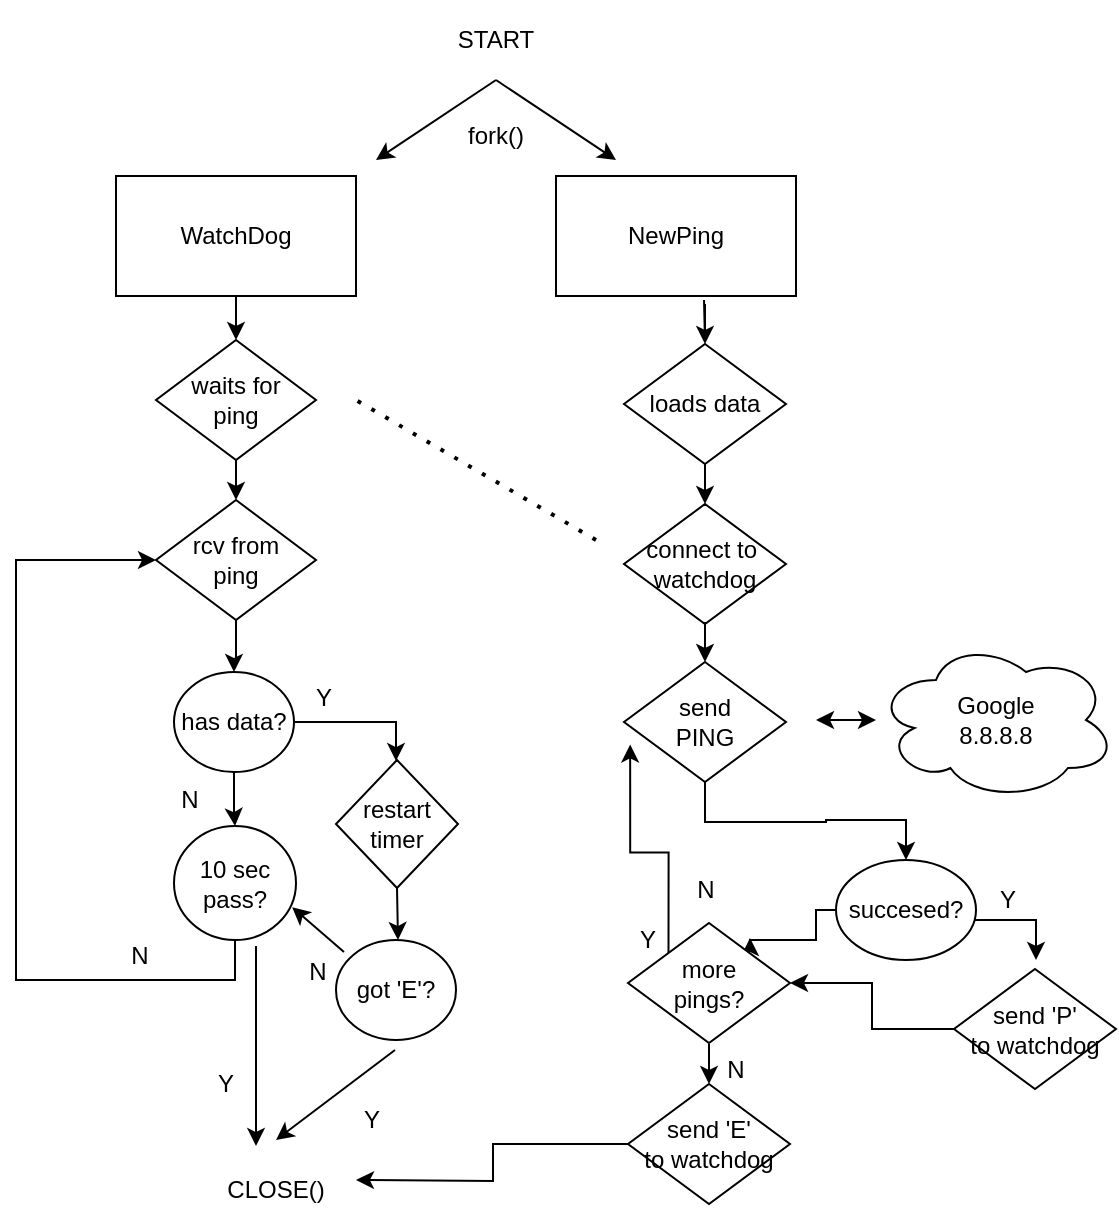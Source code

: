 <mxfile version="20.7.4" type="github">
  <diagram id="r1TOZuMJ2elaW1eEy5cO" name="‫עמוד-1‬">
    <mxGraphModel dx="1376" dy="611" grid="1" gridSize="10" guides="1" tooltips="1" connect="1" arrows="1" fold="1" page="1" pageScale="1" pageWidth="827" pageHeight="1169" math="0" shadow="0">
      <root>
        <mxCell id="0" />
        <mxCell id="1" parent="0" />
        <mxCell id="mOELGzYcHz65ofS83LtN-1" value="START" style="text;html=1;strokeColor=none;fillColor=none;align=center;verticalAlign=middle;whiteSpace=wrap;rounded=0;" vertex="1" parent="1">
          <mxGeometry x="400" y="10" width="60" height="40" as="geometry" />
        </mxCell>
        <mxCell id="mOELGzYcHz65ofS83LtN-2" value="" style="endArrow=classic;html=1;rounded=0;exitX=0.5;exitY=1;exitDx=0;exitDy=0;" edge="1" parent="1" source="mOELGzYcHz65ofS83LtN-1">
          <mxGeometry width="50" height="50" relative="1" as="geometry">
            <mxPoint x="390" y="270" as="sourcePoint" />
            <mxPoint x="370" y="90" as="targetPoint" />
          </mxGeometry>
        </mxCell>
        <mxCell id="mOELGzYcHz65ofS83LtN-3" value="" style="endArrow=classic;html=1;rounded=0;" edge="1" parent="1">
          <mxGeometry width="50" height="50" relative="1" as="geometry">
            <mxPoint x="430" y="50" as="sourcePoint" />
            <mxPoint x="490" y="90" as="targetPoint" />
          </mxGeometry>
        </mxCell>
        <mxCell id="mOELGzYcHz65ofS83LtN-4" value="fork()" style="text;html=1;strokeColor=none;fillColor=none;align=center;verticalAlign=middle;whiteSpace=wrap;rounded=0;" vertex="1" parent="1">
          <mxGeometry x="400" y="58" width="60" height="40" as="geometry" />
        </mxCell>
        <mxCell id="mOELGzYcHz65ofS83LtN-7" style="edgeStyle=orthogonalEdgeStyle;rounded=0;orthogonalLoop=1;jettySize=auto;html=1;exitX=0.5;exitY=1;exitDx=0;exitDy=0;" edge="1" parent="1" source="mOELGzYcHz65ofS83LtN-6" target="mOELGzYcHz65ofS83LtN-8">
          <mxGeometry relative="1" as="geometry">
            <mxPoint x="300" y="190" as="targetPoint" />
          </mxGeometry>
        </mxCell>
        <mxCell id="mOELGzYcHz65ofS83LtN-6" value="WatchDog" style="rounded=0;whiteSpace=wrap;html=1;" vertex="1" parent="1">
          <mxGeometry x="240" y="98" width="120" height="60" as="geometry" />
        </mxCell>
        <mxCell id="mOELGzYcHz65ofS83LtN-10" style="edgeStyle=orthogonalEdgeStyle;rounded=0;orthogonalLoop=1;jettySize=auto;html=1;exitX=0.5;exitY=1;exitDx=0;exitDy=0;entryX=0.5;entryY=0;entryDx=0;entryDy=0;" edge="1" parent="1" source="mOELGzYcHz65ofS83LtN-8" target="mOELGzYcHz65ofS83LtN-9">
          <mxGeometry relative="1" as="geometry" />
        </mxCell>
        <mxCell id="mOELGzYcHz65ofS83LtN-8" value="waits for&lt;br&gt;ping" style="rhombus;whiteSpace=wrap;html=1;" vertex="1" parent="1">
          <mxGeometry x="260" y="180" width="80" height="60" as="geometry" />
        </mxCell>
        <mxCell id="mOELGzYcHz65ofS83LtN-14" value="" style="edgeStyle=orthogonalEdgeStyle;rounded=0;orthogonalLoop=1;jettySize=auto;html=1;" edge="1" parent="1" source="mOELGzYcHz65ofS83LtN-9" target="mOELGzYcHz65ofS83LtN-13">
          <mxGeometry relative="1" as="geometry" />
        </mxCell>
        <mxCell id="mOELGzYcHz65ofS83LtN-9" value="rcv from&lt;br&gt;ping" style="rhombus;whiteSpace=wrap;html=1;" vertex="1" parent="1">
          <mxGeometry x="260" y="260" width="80" height="60" as="geometry" />
        </mxCell>
        <mxCell id="mOELGzYcHz65ofS83LtN-16" value="" style="edgeStyle=orthogonalEdgeStyle;rounded=0;orthogonalLoop=1;jettySize=auto;html=1;" edge="1" parent="1" source="mOELGzYcHz65ofS83LtN-13" target="mOELGzYcHz65ofS83LtN-15">
          <mxGeometry relative="1" as="geometry" />
        </mxCell>
        <mxCell id="mOELGzYcHz65ofS83LtN-18" style="edgeStyle=orthogonalEdgeStyle;rounded=0;orthogonalLoop=1;jettySize=auto;html=1;exitX=1;exitY=0.5;exitDx=0;exitDy=0;" edge="1" parent="1" source="mOELGzYcHz65ofS83LtN-13" target="mOELGzYcHz65ofS83LtN-19">
          <mxGeometry relative="1" as="geometry">
            <mxPoint x="380" y="400" as="targetPoint" />
            <Array as="points">
              <mxPoint x="380" y="371" />
            </Array>
          </mxGeometry>
        </mxCell>
        <mxCell id="mOELGzYcHz65ofS83LtN-13" value="has data?" style="ellipse;whiteSpace=wrap;html=1;" vertex="1" parent="1">
          <mxGeometry x="269" y="346" width="60" height="50" as="geometry" />
        </mxCell>
        <mxCell id="mOELGzYcHz65ofS83LtN-17" style="edgeStyle=orthogonalEdgeStyle;rounded=0;orthogonalLoop=1;jettySize=auto;html=1;exitX=0.5;exitY=1;exitDx=0;exitDy=0;entryX=0;entryY=0.5;entryDx=0;entryDy=0;" edge="1" parent="1" source="mOELGzYcHz65ofS83LtN-15" target="mOELGzYcHz65ofS83LtN-9">
          <mxGeometry relative="1" as="geometry">
            <Array as="points">
              <mxPoint x="300" y="500" />
              <mxPoint x="190" y="500" />
              <mxPoint x="190" y="290" />
            </Array>
          </mxGeometry>
        </mxCell>
        <mxCell id="mOELGzYcHz65ofS83LtN-15" value="10 sec&lt;br&gt;pass?" style="ellipse;whiteSpace=wrap;html=1;" vertex="1" parent="1">
          <mxGeometry x="269" y="423" width="61" height="57" as="geometry" />
        </mxCell>
        <mxCell id="mOELGzYcHz65ofS83LtN-20" style="edgeStyle=orthogonalEdgeStyle;rounded=0;orthogonalLoop=1;jettySize=auto;html=1;exitX=0.5;exitY=1;exitDx=0;exitDy=0;" edge="1" parent="1" source="mOELGzYcHz65ofS83LtN-19">
          <mxGeometry relative="1" as="geometry">
            <mxPoint x="381" y="480" as="targetPoint" />
          </mxGeometry>
        </mxCell>
        <mxCell id="mOELGzYcHz65ofS83LtN-19" value="restart&lt;br&gt;timer" style="rhombus;whiteSpace=wrap;html=1;" vertex="1" parent="1">
          <mxGeometry x="350" y="390" width="61" height="64" as="geometry" />
        </mxCell>
        <mxCell id="mOELGzYcHz65ofS83LtN-21" value="got &#39;E&#39;?" style="ellipse;whiteSpace=wrap;html=1;" vertex="1" parent="1">
          <mxGeometry x="350" y="480" width="60" height="50" as="geometry" />
        </mxCell>
        <mxCell id="mOELGzYcHz65ofS83LtN-22" value="" style="endArrow=classic;html=1;rounded=0;entryX=1;entryY=1;entryDx=0;entryDy=0;" edge="1" parent="1">
          <mxGeometry width="50" height="50" relative="1" as="geometry">
            <mxPoint x="354" y="486" as="sourcePoint" />
            <mxPoint x="328.079" y="463.641" as="targetPoint" />
          </mxGeometry>
        </mxCell>
        <mxCell id="mOELGzYcHz65ofS83LtN-23" value="" style="endArrow=classic;html=1;rounded=0;" edge="1" parent="1">
          <mxGeometry width="50" height="50" relative="1" as="geometry">
            <mxPoint x="310" y="483" as="sourcePoint" />
            <mxPoint x="310" y="583" as="targetPoint" />
          </mxGeometry>
        </mxCell>
        <mxCell id="mOELGzYcHz65ofS83LtN-24" value="" style="endArrow=classic;html=1;rounded=0;" edge="1" parent="1">
          <mxGeometry x="0.74" y="50" width="50" height="50" relative="1" as="geometry">
            <mxPoint x="379.5" y="535" as="sourcePoint" />
            <mxPoint x="320" y="580" as="targetPoint" />
            <mxPoint as="offset" />
          </mxGeometry>
        </mxCell>
        <mxCell id="mOELGzYcHz65ofS83LtN-25" value="CLOSE()" style="text;html=1;strokeColor=none;fillColor=none;align=center;verticalAlign=middle;whiteSpace=wrap;rounded=0;" vertex="1" parent="1">
          <mxGeometry x="290" y="590" width="60" height="30" as="geometry" />
        </mxCell>
        <mxCell id="mOELGzYcHz65ofS83LtN-26" value="Y" style="text;html=1;strokeColor=none;fillColor=none;align=center;verticalAlign=middle;whiteSpace=wrap;rounded=0;" vertex="1" parent="1">
          <mxGeometry x="338" y="554.5" width="60" height="30" as="geometry" />
        </mxCell>
        <mxCell id="mOELGzYcHz65ofS83LtN-28" value="Y" style="text;html=1;strokeColor=none;fillColor=none;align=center;verticalAlign=middle;whiteSpace=wrap;rounded=0;" vertex="1" parent="1">
          <mxGeometry x="265" y="536.5" width="60" height="30" as="geometry" />
        </mxCell>
        <mxCell id="mOELGzYcHz65ofS83LtN-29" value="N" style="text;html=1;strokeColor=none;fillColor=none;align=center;verticalAlign=middle;whiteSpace=wrap;rounded=0;" vertex="1" parent="1">
          <mxGeometry x="222" y="472.5" width="60" height="30" as="geometry" />
        </mxCell>
        <mxCell id="mOELGzYcHz65ofS83LtN-30" value="N" style="text;html=1;strokeColor=none;fillColor=none;align=center;verticalAlign=middle;whiteSpace=wrap;rounded=0;" vertex="1" parent="1">
          <mxGeometry x="311" y="480.5" width="60" height="30" as="geometry" />
        </mxCell>
        <mxCell id="mOELGzYcHz65ofS83LtN-32" value="N" style="text;html=1;strokeColor=none;fillColor=none;align=center;verticalAlign=middle;whiteSpace=wrap;rounded=0;" vertex="1" parent="1">
          <mxGeometry x="247" y="394.5" width="60" height="30" as="geometry" />
        </mxCell>
        <mxCell id="mOELGzYcHz65ofS83LtN-33" value="Y" style="text;html=1;strokeColor=none;fillColor=none;align=center;verticalAlign=middle;whiteSpace=wrap;rounded=0;" vertex="1" parent="1">
          <mxGeometry x="314" y="343.5" width="60" height="30" as="geometry" />
        </mxCell>
        <mxCell id="mOELGzYcHz65ofS83LtN-34" value="NewPing" style="rounded=0;whiteSpace=wrap;html=1;" vertex="1" parent="1">
          <mxGeometry x="460" y="98" width="120" height="60" as="geometry" />
        </mxCell>
        <mxCell id="mOELGzYcHz65ofS83LtN-38" style="edgeStyle=orthogonalEdgeStyle;rounded=0;orthogonalLoop=1;jettySize=auto;html=1;exitX=0.5;exitY=1;exitDx=0;exitDy=0;" edge="1" parent="1" target="mOELGzYcHz65ofS83LtN-40">
          <mxGeometry relative="1" as="geometry">
            <mxPoint x="534" y="192" as="targetPoint" />
            <mxPoint x="534" y="160" as="sourcePoint" />
          </mxGeometry>
        </mxCell>
        <mxCell id="mOELGzYcHz65ofS83LtN-39" style="edgeStyle=orthogonalEdgeStyle;rounded=0;orthogonalLoop=1;jettySize=auto;html=1;exitX=0.5;exitY=1;exitDx=0;exitDy=0;entryX=0.5;entryY=0;entryDx=0;entryDy=0;" edge="1" parent="1" source="mOELGzYcHz65ofS83LtN-40" target="mOELGzYcHz65ofS83LtN-41">
          <mxGeometry relative="1" as="geometry" />
        </mxCell>
        <mxCell id="mOELGzYcHz65ofS83LtN-40" value="loads data" style="rhombus;whiteSpace=wrap;html=1;" vertex="1" parent="1">
          <mxGeometry x="494" y="182" width="81" height="60" as="geometry" />
        </mxCell>
        <mxCell id="mOELGzYcHz65ofS83LtN-41" value="connect to&amp;nbsp;&lt;br&gt;watchdog" style="rhombus;whiteSpace=wrap;html=1;" vertex="1" parent="1">
          <mxGeometry x="494" y="262" width="81" height="60" as="geometry" />
        </mxCell>
        <mxCell id="mOELGzYcHz65ofS83LtN-43" value="" style="endArrow=none;dashed=1;html=1;dashPattern=1 3;strokeWidth=2;rounded=0;" edge="1" parent="1">
          <mxGeometry width="50" height="50" relative="1" as="geometry">
            <mxPoint x="480" y="280" as="sourcePoint" />
            <mxPoint x="360" y="210" as="targetPoint" />
          </mxGeometry>
        </mxCell>
        <mxCell id="mOELGzYcHz65ofS83LtN-44" style="edgeStyle=orthogonalEdgeStyle;rounded=0;orthogonalLoop=1;jettySize=auto;html=1;exitX=0.5;exitY=1;exitDx=0;exitDy=0;entryX=0.5;entryY=0;entryDx=0;entryDy=0;" edge="1" parent="1" target="mOELGzYcHz65ofS83LtN-45">
          <mxGeometry relative="1" as="geometry">
            <mxPoint x="534.5" y="321" as="sourcePoint" />
          </mxGeometry>
        </mxCell>
        <mxCell id="mOELGzYcHz65ofS83LtN-48" style="edgeStyle=orthogonalEdgeStyle;rounded=0;orthogonalLoop=1;jettySize=auto;html=1;exitX=0.5;exitY=1;exitDx=0;exitDy=0;" edge="1" parent="1" source="mOELGzYcHz65ofS83LtN-45" target="mOELGzYcHz65ofS83LtN-49">
          <mxGeometry relative="1" as="geometry">
            <mxPoint x="610" y="440" as="targetPoint" />
          </mxGeometry>
        </mxCell>
        <mxCell id="mOELGzYcHz65ofS83LtN-45" value="send&lt;br&gt;PING" style="rhombus;whiteSpace=wrap;html=1;" vertex="1" parent="1">
          <mxGeometry x="494" y="341" width="81" height="60" as="geometry" />
        </mxCell>
        <mxCell id="mOELGzYcHz65ofS83LtN-46" value="" style="endArrow=classic;startArrow=classic;html=1;rounded=0;" edge="1" parent="1">
          <mxGeometry width="50" height="50" relative="1" as="geometry">
            <mxPoint x="590" y="370" as="sourcePoint" />
            <mxPoint x="620" y="370" as="targetPoint" />
          </mxGeometry>
        </mxCell>
        <mxCell id="mOELGzYcHz65ofS83LtN-47" value="Google&lt;br&gt;8.8.8.8" style="ellipse;shape=cloud;whiteSpace=wrap;html=1;" vertex="1" parent="1">
          <mxGeometry x="620" y="330" width="120" height="80" as="geometry" />
        </mxCell>
        <mxCell id="mOELGzYcHz65ofS83LtN-51" style="edgeStyle=orthogonalEdgeStyle;rounded=0;orthogonalLoop=1;jettySize=auto;html=1;exitX=1;exitY=1;exitDx=0;exitDy=0;" edge="1" parent="1" source="mOELGzYcHz65ofS83LtN-49">
          <mxGeometry relative="1" as="geometry">
            <mxPoint x="700" y="490" as="targetPoint" />
            <Array as="points">
              <mxPoint x="660" y="470" />
              <mxPoint x="700" y="470" />
            </Array>
          </mxGeometry>
        </mxCell>
        <mxCell id="mOELGzYcHz65ofS83LtN-53" style="edgeStyle=orthogonalEdgeStyle;rounded=0;orthogonalLoop=1;jettySize=auto;html=1;exitX=0;exitY=0.5;exitDx=0;exitDy=0;entryX=0.753;entryY=0.125;entryDx=0;entryDy=0;entryPerimeter=0;" edge="1" parent="1" source="mOELGzYcHz65ofS83LtN-49" target="mOELGzYcHz65ofS83LtN-54">
          <mxGeometry relative="1" as="geometry">
            <mxPoint x="540" y="465" as="targetPoint" />
            <Array as="points">
              <mxPoint x="590" y="465" />
              <mxPoint x="590" y="480" />
            </Array>
          </mxGeometry>
        </mxCell>
        <mxCell id="mOELGzYcHz65ofS83LtN-49" value="succesed?" style="ellipse;whiteSpace=wrap;html=1;" vertex="1" parent="1">
          <mxGeometry x="600" y="440" width="70" height="50" as="geometry" />
        </mxCell>
        <mxCell id="mOELGzYcHz65ofS83LtN-55" style="edgeStyle=orthogonalEdgeStyle;rounded=0;orthogonalLoop=1;jettySize=auto;html=1;exitX=0;exitY=0.5;exitDx=0;exitDy=0;" edge="1" parent="1" source="mOELGzYcHz65ofS83LtN-50" target="mOELGzYcHz65ofS83LtN-54">
          <mxGeometry relative="1" as="geometry" />
        </mxCell>
        <mxCell id="mOELGzYcHz65ofS83LtN-50" value="send &#39;P&#39;&lt;br&gt;to watchdog&lt;br&gt;" style="rhombus;whiteSpace=wrap;html=1;" vertex="1" parent="1">
          <mxGeometry x="659" y="494.5" width="81" height="60" as="geometry" />
        </mxCell>
        <mxCell id="mOELGzYcHz65ofS83LtN-59" style="edgeStyle=orthogonalEdgeStyle;rounded=0;orthogonalLoop=1;jettySize=auto;html=1;exitX=0;exitY=0;exitDx=0;exitDy=0;entryX=0.038;entryY=0.687;entryDx=0;entryDy=0;entryPerimeter=0;" edge="1" parent="1" source="mOELGzYcHz65ofS83LtN-54" target="mOELGzYcHz65ofS83LtN-45">
          <mxGeometry relative="1" as="geometry" />
        </mxCell>
        <mxCell id="mOELGzYcHz65ofS83LtN-54" value="more&lt;br&gt;pings?" style="rhombus;whiteSpace=wrap;html=1;" vertex="1" parent="1">
          <mxGeometry x="496" y="471.5" width="81" height="60" as="geometry" />
        </mxCell>
        <mxCell id="mOELGzYcHz65ofS83LtN-60" style="edgeStyle=orthogonalEdgeStyle;rounded=0;orthogonalLoop=1;jettySize=auto;html=1;exitX=0.5;exitY=1;exitDx=0;exitDy=0;entryX=0.5;entryY=0;entryDx=0;entryDy=0;" edge="1" parent="1" target="mOELGzYcHz65ofS83LtN-61">
          <mxGeometry relative="1" as="geometry">
            <mxPoint x="536.5" y="532" as="sourcePoint" />
          </mxGeometry>
        </mxCell>
        <mxCell id="mOELGzYcHz65ofS83LtN-62" style="edgeStyle=orthogonalEdgeStyle;rounded=0;orthogonalLoop=1;jettySize=auto;html=1;exitX=0;exitY=0.5;exitDx=0;exitDy=0;" edge="1" parent="1" source="mOELGzYcHz65ofS83LtN-61">
          <mxGeometry relative="1" as="geometry">
            <mxPoint x="360" y="600" as="targetPoint" />
          </mxGeometry>
        </mxCell>
        <mxCell id="mOELGzYcHz65ofS83LtN-61" value="send &#39;E&#39;&lt;br style=&quot;border-color: var(--border-color);&quot;&gt;to watchdog" style="rhombus;whiteSpace=wrap;html=1;" vertex="1" parent="1">
          <mxGeometry x="496" y="552" width="81" height="60" as="geometry" />
        </mxCell>
        <mxCell id="mOELGzYcHz65ofS83LtN-63" value="Y" style="text;html=1;strokeColor=none;fillColor=none;align=center;verticalAlign=middle;whiteSpace=wrap;rounded=0;" vertex="1" parent="1">
          <mxGeometry x="476" y="464.5" width="60" height="30" as="geometry" />
        </mxCell>
        <mxCell id="mOELGzYcHz65ofS83LtN-64" value="Y" style="text;html=1;strokeColor=none;fillColor=none;align=center;verticalAlign=middle;whiteSpace=wrap;rounded=0;" vertex="1" parent="1">
          <mxGeometry x="656" y="444.5" width="60" height="30" as="geometry" />
        </mxCell>
        <mxCell id="mOELGzYcHz65ofS83LtN-65" value="N" style="text;html=1;strokeColor=none;fillColor=none;align=center;verticalAlign=middle;whiteSpace=wrap;rounded=0;" vertex="1" parent="1">
          <mxGeometry x="504.5" y="440" width="60" height="30" as="geometry" />
        </mxCell>
        <mxCell id="mOELGzYcHz65ofS83LtN-66" value="N" style="text;html=1;strokeColor=none;fillColor=none;align=center;verticalAlign=middle;whiteSpace=wrap;rounded=0;" vertex="1" parent="1">
          <mxGeometry x="520" y="529.5" width="60" height="30" as="geometry" />
        </mxCell>
      </root>
    </mxGraphModel>
  </diagram>
</mxfile>
